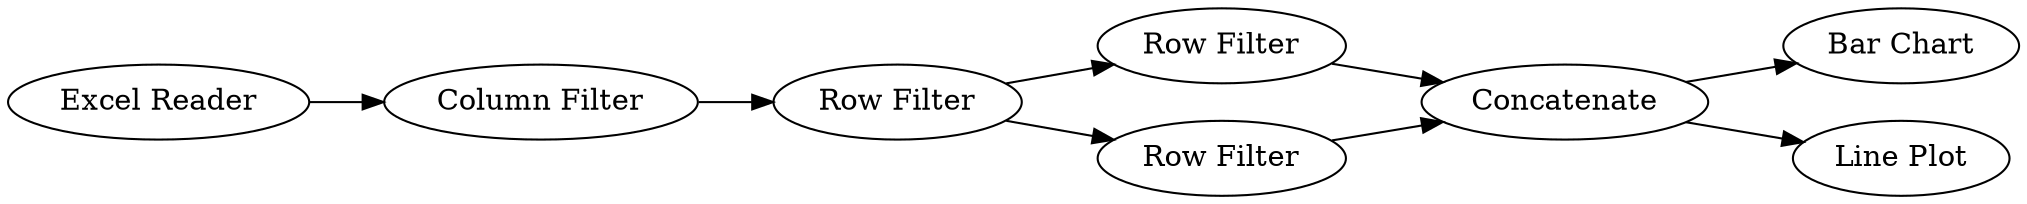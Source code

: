 digraph {
	27 [label="Excel Reader"]
	37 [label="Column Filter"]
	38 [label="Row Filter"]
	40 [label="Row Filter"]
	41 [label="Row Filter"]
	42 [label=Concatenate]
	43 [label="Bar Chart"]
	44 [label="Line Plot"]
	27 -> 37
	37 -> 38
	38 -> 40
	38 -> 41
	40 -> 42
	41 -> 42
	42 -> 43
	42 -> 44
	rankdir=LR
}
